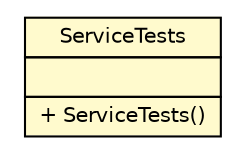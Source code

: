 #!/usr/local/bin/dot
#
# Class diagram 
# Generated by UMLGraph version 5.1 (http://www.umlgraph.org/)
#

digraph G {
	edge [fontname="Helvetica",fontsize=10,labelfontname="Helvetica",labelfontsize=10];
	node [fontname="Helvetica",fontsize=10,shape=plaintext];
	nodesep=0.25;
	ranksep=0.5;
	// net.sereneproject.collector.service.impl.ServiceTests
	c376 [label=<<table title="net.sereneproject.collector.service.impl.ServiceTests" border="0" cellborder="1" cellspacing="0" cellpadding="2" port="p" bgcolor="lemonChiffon" href="./ServiceTests.html">
		<tr><td><table border="0" cellspacing="0" cellpadding="1">
<tr><td align="center" balign="center"> ServiceTests </td></tr>
		</table></td></tr>
		<tr><td><table border="0" cellspacing="0" cellpadding="1">
<tr><td align="left" balign="left">  </td></tr>
		</table></td></tr>
		<tr><td><table border="0" cellspacing="0" cellpadding="1">
<tr><td align="left" balign="left"> + ServiceTests() </td></tr>
		</table></td></tr>
		</table>>, fontname="Helvetica", fontcolor="black", fontsize=10.0];
}

